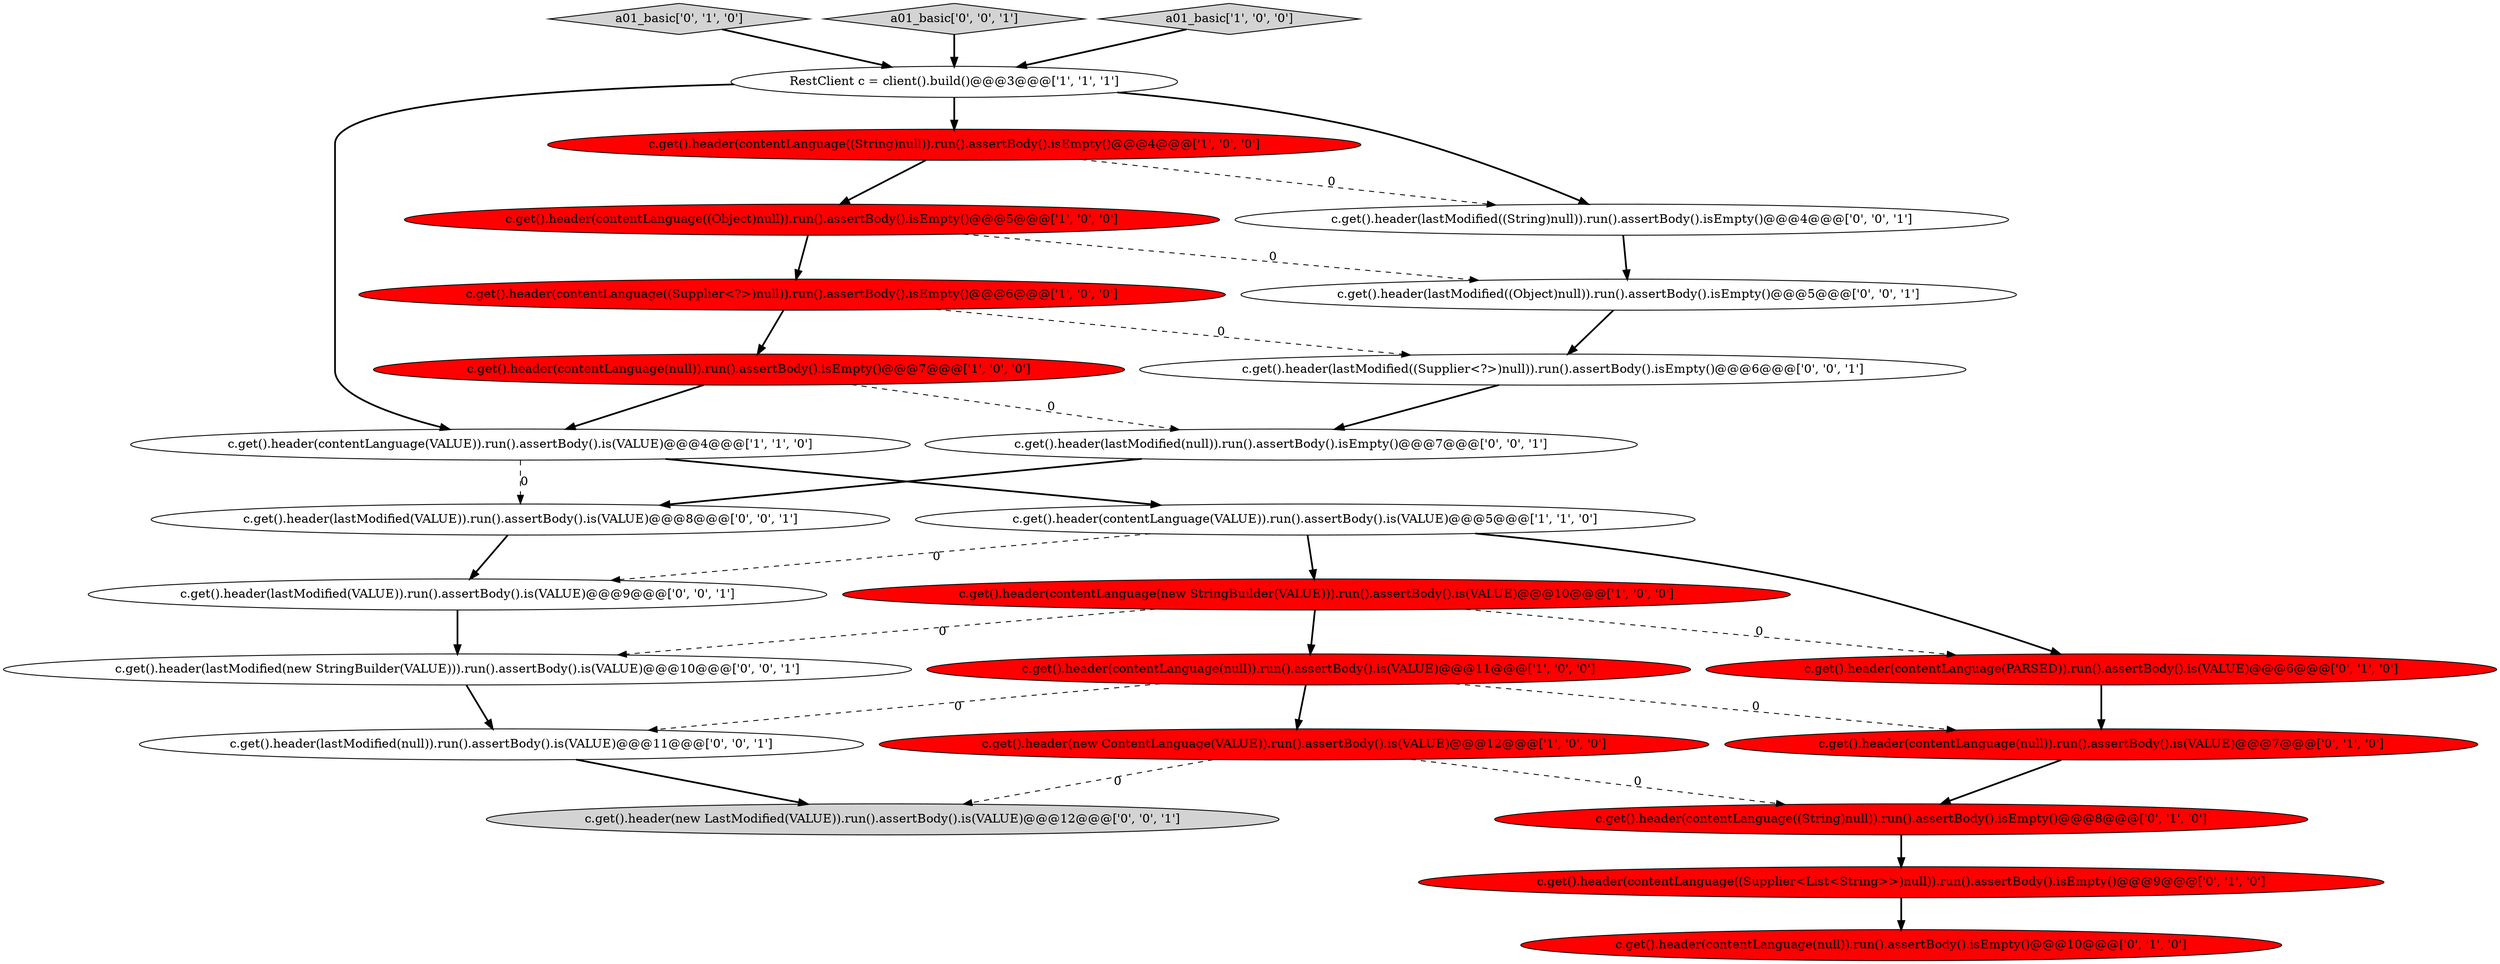 digraph {
9 [style = filled, label = "c.get().header(contentLanguage(null)).run().assertBody().isEmpty()@@@7@@@['1', '0', '0']", fillcolor = red, shape = ellipse image = "AAA1AAABBB1BBB"];
25 [style = filled, label = "c.get().header(lastModified(VALUE)).run().assertBody().is(VALUE)@@@8@@@['0', '0', '1']", fillcolor = white, shape = ellipse image = "AAA0AAABBB3BBB"];
22 [style = filled, label = "c.get().header(lastModified(null)).run().assertBody().is(VALUE)@@@11@@@['0', '0', '1']", fillcolor = white, shape = ellipse image = "AAA0AAABBB3BBB"];
2 [style = filled, label = "c.get().header(new ContentLanguage(VALUE)).run().assertBody().is(VALUE)@@@12@@@['1', '0', '0']", fillcolor = red, shape = ellipse image = "AAA1AAABBB1BBB"];
21 [style = filled, label = "c.get().header(lastModified(new StringBuilder(VALUE))).run().assertBody().is(VALUE)@@@10@@@['0', '0', '1']", fillcolor = white, shape = ellipse image = "AAA0AAABBB3BBB"];
3 [style = filled, label = "c.get().header(contentLanguage(VALUE)).run().assertBody().is(VALUE)@@@4@@@['1', '1', '0']", fillcolor = white, shape = ellipse image = "AAA0AAABBB1BBB"];
7 [style = filled, label = "c.get().header(contentLanguage((String)null)).run().assertBody().isEmpty()@@@4@@@['1', '0', '0']", fillcolor = red, shape = ellipse image = "AAA1AAABBB1BBB"];
17 [style = filled, label = "c.get().header(lastModified(null)).run().assertBody().isEmpty()@@@7@@@['0', '0', '1']", fillcolor = white, shape = ellipse image = "AAA0AAABBB3BBB"];
5 [style = filled, label = "c.get().header(contentLanguage((Supplier<?>)null)).run().assertBody().isEmpty()@@@6@@@['1', '0', '0']", fillcolor = red, shape = ellipse image = "AAA1AAABBB1BBB"];
4 [style = filled, label = "c.get().header(contentLanguage(VALUE)).run().assertBody().is(VALUE)@@@5@@@['1', '1', '0']", fillcolor = white, shape = ellipse image = "AAA0AAABBB1BBB"];
0 [style = filled, label = "RestClient c = client().build()@@@3@@@['1', '1', '1']", fillcolor = white, shape = ellipse image = "AAA0AAABBB1BBB"];
12 [style = filled, label = "a01_basic['0', '1', '0']", fillcolor = lightgray, shape = diamond image = "AAA0AAABBB2BBB"];
23 [style = filled, label = "a01_basic['0', '0', '1']", fillcolor = lightgray, shape = diamond image = "AAA0AAABBB3BBB"];
19 [style = filled, label = "c.get().header(lastModified((String)null)).run().assertBody().isEmpty()@@@4@@@['0', '0', '1']", fillcolor = white, shape = ellipse image = "AAA0AAABBB3BBB"];
10 [style = filled, label = "c.get().header(contentLanguage(new StringBuilder(VALUE))).run().assertBody().is(VALUE)@@@10@@@['1', '0', '0']", fillcolor = red, shape = ellipse image = "AAA1AAABBB1BBB"];
11 [style = filled, label = "c.get().header(contentLanguage(PARSED)).run().assertBody().is(VALUE)@@@6@@@['0', '1', '0']", fillcolor = red, shape = ellipse image = "AAA1AAABBB2BBB"];
16 [style = filled, label = "c.get().header(contentLanguage((String)null)).run().assertBody().isEmpty()@@@8@@@['0', '1', '0']", fillcolor = red, shape = ellipse image = "AAA1AAABBB2BBB"];
20 [style = filled, label = "c.get().header(lastModified((Object)null)).run().assertBody().isEmpty()@@@5@@@['0', '0', '1']", fillcolor = white, shape = ellipse image = "AAA0AAABBB3BBB"];
13 [style = filled, label = "c.get().header(contentLanguage((Supplier<List<String>>)null)).run().assertBody().isEmpty()@@@9@@@['0', '1', '0']", fillcolor = red, shape = ellipse image = "AAA1AAABBB2BBB"];
8 [style = filled, label = "c.get().header(contentLanguage((Object)null)).run().assertBody().isEmpty()@@@5@@@['1', '0', '0']", fillcolor = red, shape = ellipse image = "AAA1AAABBB1BBB"];
14 [style = filled, label = "c.get().header(contentLanguage(null)).run().assertBody().is(VALUE)@@@7@@@['0', '1', '0']", fillcolor = red, shape = ellipse image = "AAA1AAABBB2BBB"];
6 [style = filled, label = "a01_basic['1', '0', '0']", fillcolor = lightgray, shape = diamond image = "AAA0AAABBB1BBB"];
1 [style = filled, label = "c.get().header(contentLanguage(null)).run().assertBody().is(VALUE)@@@11@@@['1', '0', '0']", fillcolor = red, shape = ellipse image = "AAA1AAABBB1BBB"];
24 [style = filled, label = "c.get().header(lastModified((Supplier<?>)null)).run().assertBody().isEmpty()@@@6@@@['0', '0', '1']", fillcolor = white, shape = ellipse image = "AAA0AAABBB3BBB"];
15 [style = filled, label = "c.get().header(contentLanguage(null)).run().assertBody().isEmpty()@@@10@@@['0', '1', '0']", fillcolor = red, shape = ellipse image = "AAA1AAABBB2BBB"];
18 [style = filled, label = "c.get().header(lastModified(VALUE)).run().assertBody().is(VALUE)@@@9@@@['0', '0', '1']", fillcolor = white, shape = ellipse image = "AAA0AAABBB3BBB"];
26 [style = filled, label = "c.get().header(new LastModified(VALUE)).run().assertBody().is(VALUE)@@@12@@@['0', '0', '1']", fillcolor = lightgray, shape = ellipse image = "AAA0AAABBB3BBB"];
0->3 [style = bold, label=""];
4->10 [style = bold, label=""];
14->16 [style = bold, label=""];
17->25 [style = bold, label=""];
22->26 [style = bold, label=""];
4->18 [style = dashed, label="0"];
16->13 [style = bold, label=""];
10->21 [style = dashed, label="0"];
5->9 [style = bold, label=""];
1->14 [style = dashed, label="0"];
11->14 [style = bold, label=""];
0->19 [style = bold, label=""];
19->20 [style = bold, label=""];
8->20 [style = dashed, label="0"];
25->18 [style = bold, label=""];
5->24 [style = dashed, label="0"];
6->0 [style = bold, label=""];
7->8 [style = bold, label=""];
12->0 [style = bold, label=""];
3->4 [style = bold, label=""];
23->0 [style = bold, label=""];
1->22 [style = dashed, label="0"];
0->7 [style = bold, label=""];
10->11 [style = dashed, label="0"];
8->5 [style = bold, label=""];
7->19 [style = dashed, label="0"];
21->22 [style = bold, label=""];
2->16 [style = dashed, label="0"];
9->17 [style = dashed, label="0"];
24->17 [style = bold, label=""];
9->3 [style = bold, label=""];
1->2 [style = bold, label=""];
13->15 [style = bold, label=""];
18->21 [style = bold, label=""];
2->26 [style = dashed, label="0"];
4->11 [style = bold, label=""];
10->1 [style = bold, label=""];
20->24 [style = bold, label=""];
3->25 [style = dashed, label="0"];
}
